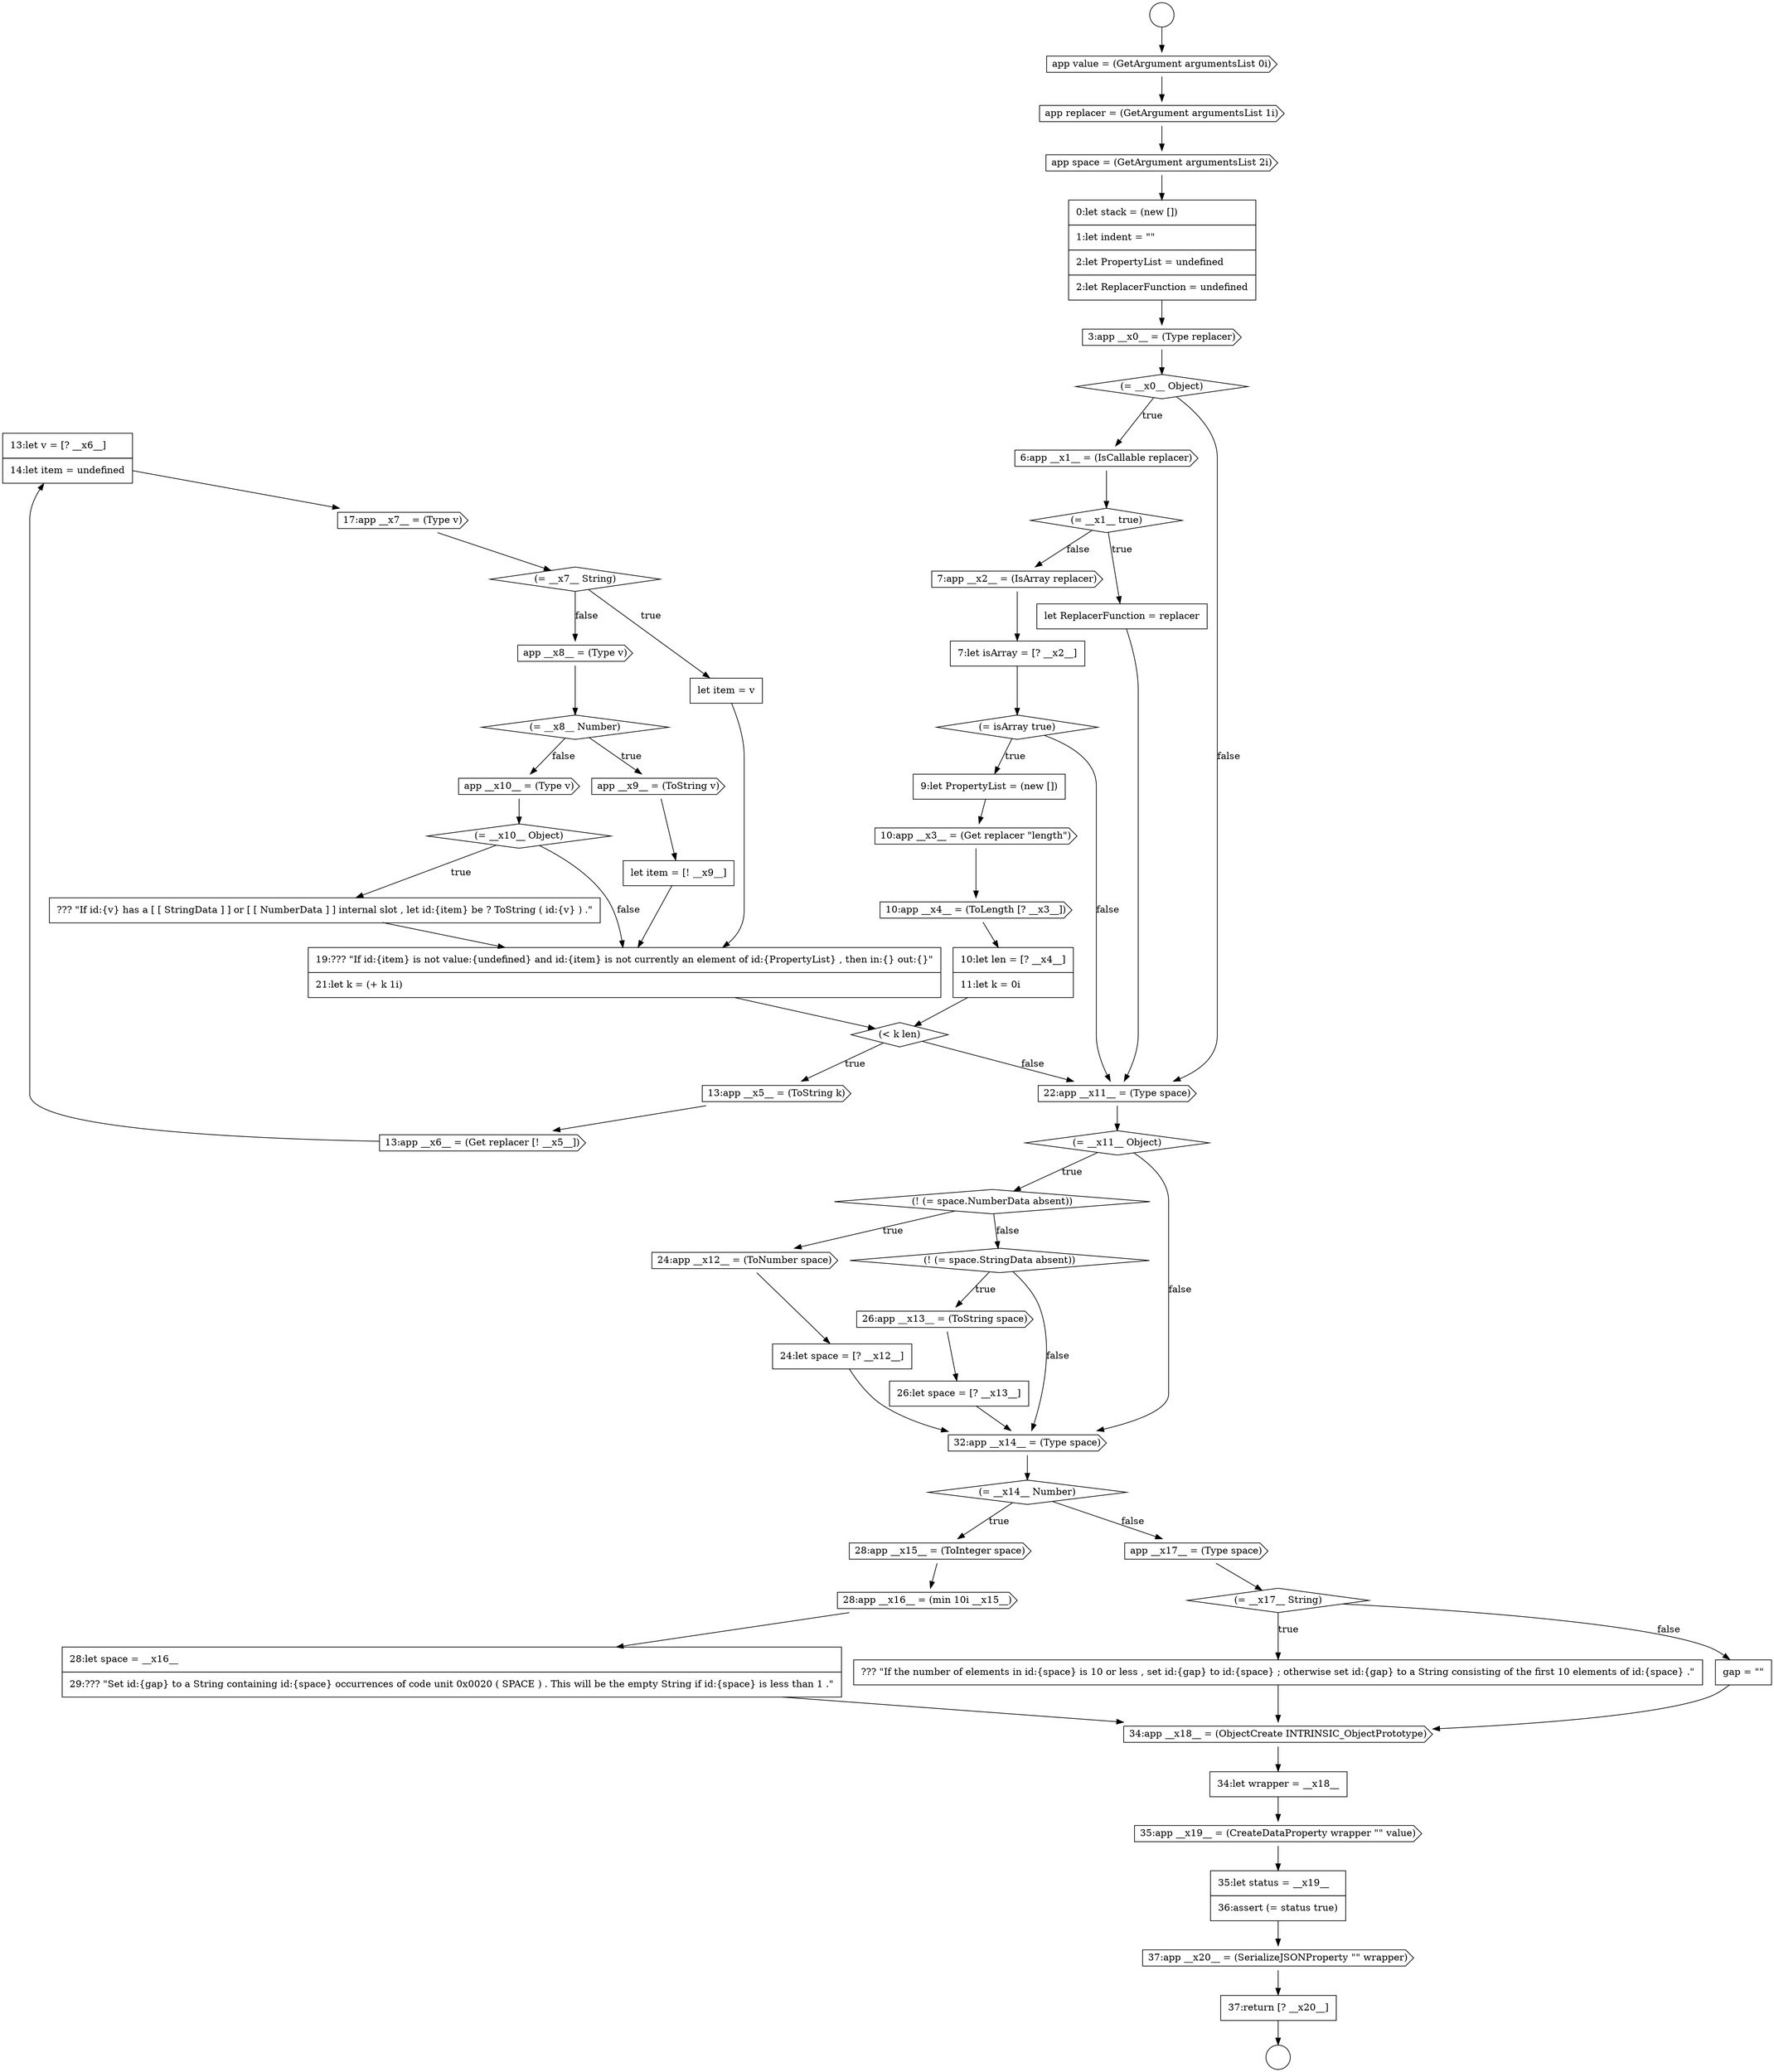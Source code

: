 digraph {
  node15303 [shape=none, margin=0, label=<<font color="black">
    <table border="0" cellborder="1" cellspacing="0" cellpadding="10">
      <tr><td align="left">13:let v = [? __x6__]</td></tr>
      <tr><td align="left">14:let item = undefined</td></tr>
    </table>
  </font>> color="black" fillcolor="white" style=filled]
  node15306 [shape=none, margin=0, label=<<font color="black">
    <table border="0" cellborder="1" cellspacing="0" cellpadding="10">
      <tr><td align="left">let item = v</td></tr>
    </table>
  </font>> color="black" fillcolor="white" style=filled]
  node15296 [shape=none, margin=0, label=<<font color="black">
    <table border="0" cellborder="1" cellspacing="0" cellpadding="10">
      <tr><td align="left">9:let PropertyList = (new [])</td></tr>
    </table>
  </font>> color="black" fillcolor="white" style=filled]
  node15312 [shape=diamond, label=<<font color="black">(= __x10__ Object)</font>> color="black" fillcolor="white" style=filled]
  node15334 [shape=cds, label=<<font color="black">35:app __x19__ = (CreateDataProperty wrapper &quot;&quot; value)</font>> color="black" fillcolor="white" style=filled]
  node15320 [shape=diamond, label=<<font color="black">(! (= space.StringData absent))</font>> color="black" fillcolor="white" style=filled]
  node15316 [shape=diamond, label=<<font color="black">(= __x11__ Object)</font>> color="black" fillcolor="white" style=filled]
  node15297 [shape=cds, label=<<font color="black">10:app __x3__ = (Get replacer &quot;length&quot;)</font>> color="black" fillcolor="white" style=filled]
  node15301 [shape=cds, label=<<font color="black">13:app __x5__ = (ToString k)</font>> color="black" fillcolor="white" style=filled]
  node15288 [shape=cds, label=<<font color="black">3:app __x0__ = (Type replacer)</font>> color="black" fillcolor="white" style=filled]
  node15300 [shape=diamond, label=<<font color="black">(&lt; k len)</font>> color="black" fillcolor="white" style=filled]
  node15337 [shape=none, margin=0, label=<<font color="black">
    <table border="0" cellborder="1" cellspacing="0" cellpadding="10">
      <tr><td align="left">37:return [? __x20__]</td></tr>
    </table>
  </font>> color="black" fillcolor="white" style=filled]
  node15292 [shape=none, margin=0, label=<<font color="black">
    <table border="0" cellborder="1" cellspacing="0" cellpadding="10">
      <tr><td align="left">let ReplacerFunction = replacer</td></tr>
    </table>
  </font>> color="black" fillcolor="white" style=filled]
  node15314 [shape=none, margin=0, label=<<font color="black">
    <table border="0" cellborder="1" cellspacing="0" cellpadding="10">
      <tr><td align="left">19:??? &quot;If id:{item} is not value:{undefined} and id:{item} is not currently an element of id:{PropertyList} , then in:{} out:{}&quot;</td></tr>
      <tr><td align="left">21:let k = (+ k 1i)</td></tr>
    </table>
  </font>> color="black" fillcolor="white" style=filled]
  node15293 [shape=cds, label=<<font color="black">7:app __x2__ = (IsArray replacer)</font>> color="black" fillcolor="white" style=filled]
  node15325 [shape=cds, label=<<font color="black">28:app __x15__ = (ToInteger space)</font>> color="black" fillcolor="white" style=filled]
  node15282 [shape=circle label=" " color="black" fillcolor="white" style=filled]
  node15299 [shape=none, margin=0, label=<<font color="black">
    <table border="0" cellborder="1" cellspacing="0" cellpadding="10">
      <tr><td align="left">10:let len = [? __x4__]</td></tr>
      <tr><td align="left">11:let k = 0i</td></tr>
    </table>
  </font>> color="black" fillcolor="white" style=filled]
  node15331 [shape=none, margin=0, label=<<font color="black">
    <table border="0" cellborder="1" cellspacing="0" cellpadding="10">
      <tr><td align="left">gap = &quot;&quot;</td></tr>
    </table>
  </font>> color="black" fillcolor="white" style=filled]
  node15335 [shape=none, margin=0, label=<<font color="black">
    <table border="0" cellborder="1" cellspacing="0" cellpadding="10">
      <tr><td align="left">35:let status = __x19__</td></tr>
      <tr><td align="left">36:assert (= status true)</td></tr>
    </table>
  </font>> color="black" fillcolor="white" style=filled]
  node15318 [shape=cds, label=<<font color="black">24:app __x12__ = (ToNumber space)</font>> color="black" fillcolor="white" style=filled]
  node15295 [shape=diamond, label=<<font color="black">(= isArray true)</font>> color="black" fillcolor="white" style=filled]
  node15286 [shape=cds, label=<<font color="black">app space = (GetArgument argumentsList 2i)</font>> color="black" fillcolor="white" style=filled]
  node15311 [shape=cds, label=<<font color="black">app __x10__ = (Type v)</font>> color="black" fillcolor="white" style=filled]
  node15328 [shape=cds, label=<<font color="black">app __x17__ = (Type space)</font>> color="black" fillcolor="white" style=filled]
  node15289 [shape=diamond, label=<<font color="black">(= __x0__ Object)</font>> color="black" fillcolor="white" style=filled]
  node15321 [shape=cds, label=<<font color="black">26:app __x13__ = (ToString space)</font>> color="black" fillcolor="white" style=filled]
  node15330 [shape=none, margin=0, label=<<font color="black">
    <table border="0" cellborder="1" cellspacing="0" cellpadding="10">
      <tr><td align="left">??? &quot;If the number of elements in id:{space} is 10 or less , set id:{gap} to id:{space} ; otherwise set id:{gap} to a String consisting of the first 10 elements of id:{space} .&quot;</td></tr>
    </table>
  </font>> color="black" fillcolor="white" style=filled]
  node15298 [shape=cds, label=<<font color="black">10:app __x4__ = (ToLength [? __x3__])</font>> color="black" fillcolor="white" style=filled]
  node15302 [shape=cds, label=<<font color="black">13:app __x6__ = (Get replacer [! __x5__])</font>> color="black" fillcolor="white" style=filled]
  node15313 [shape=none, margin=0, label=<<font color="black">
    <table border="0" cellborder="1" cellspacing="0" cellpadding="10">
      <tr><td align="left">??? &quot;If id:{v} has a [ [ StringData ] ] or [ [ NumberData ] ] internal slot , let id:{item} be ? ToString ( id:{v} ) .&quot;</td></tr>
    </table>
  </font>> color="black" fillcolor="white" style=filled]
  node15322 [shape=none, margin=0, label=<<font color="black">
    <table border="0" cellborder="1" cellspacing="0" cellpadding="10">
      <tr><td align="left">26:let space = [? __x13__]</td></tr>
    </table>
  </font>> color="black" fillcolor="white" style=filled]
  node15285 [shape=cds, label=<<font color="black">app replacer = (GetArgument argumentsList 1i)</font>> color="black" fillcolor="white" style=filled]
  node15317 [shape=diamond, label=<<font color="black">(! (= space.NumberData absent))</font>> color="black" fillcolor="white" style=filled]
  node15290 [shape=cds, label=<<font color="black">6:app __x1__ = (IsCallable replacer)</font>> color="black" fillcolor="white" style=filled]
  node15307 [shape=cds, label=<<font color="black">app __x8__ = (Type v)</font>> color="black" fillcolor="white" style=filled]
  node15284 [shape=cds, label=<<font color="black">app value = (GetArgument argumentsList 0i)</font>> color="black" fillcolor="white" style=filled]
  node15329 [shape=diamond, label=<<font color="black">(= __x17__ String)</font>> color="black" fillcolor="white" style=filled]
  node15326 [shape=cds, label=<<font color="black">28:app __x16__ = (min 10i __x15__)</font>> color="black" fillcolor="white" style=filled]
  node15291 [shape=diamond, label=<<font color="black">(= __x1__ true)</font>> color="black" fillcolor="white" style=filled]
  node15308 [shape=diamond, label=<<font color="black">(= __x8__ Number)</font>> color="black" fillcolor="white" style=filled]
  node15333 [shape=none, margin=0, label=<<font color="black">
    <table border="0" cellborder="1" cellspacing="0" cellpadding="10">
      <tr><td align="left">34:let wrapper = __x18__</td></tr>
    </table>
  </font>> color="black" fillcolor="white" style=filled]
  node15323 [shape=cds, label=<<font color="black">32:app __x14__ = (Type space)</font>> color="black" fillcolor="white" style=filled]
  node15304 [shape=cds, label=<<font color="black">17:app __x7__ = (Type v)</font>> color="black" fillcolor="white" style=filled]
  node15332 [shape=cds, label=<<font color="black">34:app __x18__ = (ObjectCreate INTRINSIC_ObjectPrototype)</font>> color="black" fillcolor="white" style=filled]
  node15319 [shape=none, margin=0, label=<<font color="black">
    <table border="0" cellborder="1" cellspacing="0" cellpadding="10">
      <tr><td align="left">24:let space = [? __x12__]</td></tr>
    </table>
  </font>> color="black" fillcolor="white" style=filled]
  node15283 [shape=circle label=" " color="black" fillcolor="white" style=filled]
  node15294 [shape=none, margin=0, label=<<font color="black">
    <table border="0" cellborder="1" cellspacing="0" cellpadding="10">
      <tr><td align="left">7:let isArray = [? __x2__]</td></tr>
    </table>
  </font>> color="black" fillcolor="white" style=filled]
  node15309 [shape=cds, label=<<font color="black">app __x9__ = (ToString v)</font>> color="black" fillcolor="white" style=filled]
  node15315 [shape=cds, label=<<font color="black">22:app __x11__ = (Type space)</font>> color="black" fillcolor="white" style=filled]
  node15336 [shape=cds, label=<<font color="black">37:app __x20__ = (SerializeJSONProperty &quot;&quot; wrapper)</font>> color="black" fillcolor="white" style=filled]
  node15324 [shape=diamond, label=<<font color="black">(= __x14__ Number)</font>> color="black" fillcolor="white" style=filled]
  node15287 [shape=none, margin=0, label=<<font color="black">
    <table border="0" cellborder="1" cellspacing="0" cellpadding="10">
      <tr><td align="left">0:let stack = (new [])</td></tr>
      <tr><td align="left">1:let indent = &quot;&quot;</td></tr>
      <tr><td align="left">2:let PropertyList = undefined</td></tr>
      <tr><td align="left">2:let ReplacerFunction = undefined</td></tr>
    </table>
  </font>> color="black" fillcolor="white" style=filled]
  node15310 [shape=none, margin=0, label=<<font color="black">
    <table border="0" cellborder="1" cellspacing="0" cellpadding="10">
      <tr><td align="left">let item = [! __x9__]</td></tr>
    </table>
  </font>> color="black" fillcolor="white" style=filled]
  node15305 [shape=diamond, label=<<font color="black">(= __x7__ String)</font>> color="black" fillcolor="white" style=filled]
  node15327 [shape=none, margin=0, label=<<font color="black">
    <table border="0" cellborder="1" cellspacing="0" cellpadding="10">
      <tr><td align="left">28:let space = __x16__</td></tr>
      <tr><td align="left">29:??? &quot;Set id:{gap} to a String containing id:{space} occurrences of code unit 0x0020 ( SPACE ) . This will be the empty String if id:{space} is less than 1 .&quot;</td></tr>
    </table>
  </font>> color="black" fillcolor="white" style=filled]
  node15289 -> node15290 [label=<<font color="black">true</font>> color="black"]
  node15289 -> node15315 [label=<<font color="black">false</font>> color="black"]
  node15294 -> node15295 [ color="black"]
  node15306 -> node15314 [ color="black"]
  node15319 -> node15323 [ color="black"]
  node15324 -> node15325 [label=<<font color="black">true</font>> color="black"]
  node15324 -> node15328 [label=<<font color="black">false</font>> color="black"]
  node15308 -> node15309 [label=<<font color="black">true</font>> color="black"]
  node15308 -> node15311 [label=<<font color="black">false</font>> color="black"]
  node15327 -> node15332 [ color="black"]
  node15313 -> node15314 [ color="black"]
  node15337 -> node15283 [ color="black"]
  node15315 -> node15316 [ color="black"]
  node15286 -> node15287 [ color="black"]
  node15314 -> node15300 [ color="black"]
  node15302 -> node15303 [ color="black"]
  node15292 -> node15315 [ color="black"]
  node15321 -> node15322 [ color="black"]
  node15288 -> node15289 [ color="black"]
  node15295 -> node15296 [label=<<font color="black">true</font>> color="black"]
  node15295 -> node15315 [label=<<font color="black">false</font>> color="black"]
  node15328 -> node15329 [ color="black"]
  node15309 -> node15310 [ color="black"]
  node15336 -> node15337 [ color="black"]
  node15333 -> node15334 [ color="black"]
  node15304 -> node15305 [ color="black"]
  node15311 -> node15312 [ color="black"]
  node15332 -> node15333 [ color="black"]
  node15322 -> node15323 [ color="black"]
  node15307 -> node15308 [ color="black"]
  node15312 -> node15313 [label=<<font color="black">true</font>> color="black"]
  node15312 -> node15314 [label=<<font color="black">false</font>> color="black"]
  node15318 -> node15319 [ color="black"]
  node15285 -> node15286 [ color="black"]
  node15323 -> node15324 [ color="black"]
  node15290 -> node15291 [ color="black"]
  node15284 -> node15285 [ color="black"]
  node15300 -> node15301 [label=<<font color="black">true</font>> color="black"]
  node15300 -> node15315 [label=<<font color="black">false</font>> color="black"]
  node15303 -> node15304 [ color="black"]
  node15335 -> node15336 [ color="black"]
  node15317 -> node15318 [label=<<font color="black">true</font>> color="black"]
  node15317 -> node15320 [label=<<font color="black">false</font>> color="black"]
  node15299 -> node15300 [ color="black"]
  node15305 -> node15306 [label=<<font color="black">true</font>> color="black"]
  node15305 -> node15307 [label=<<font color="black">false</font>> color="black"]
  node15325 -> node15326 [ color="black"]
  node15331 -> node15332 [ color="black"]
  node15282 -> node15284 [ color="black"]
  node15301 -> node15302 [ color="black"]
  node15326 -> node15327 [ color="black"]
  node15334 -> node15335 [ color="black"]
  node15298 -> node15299 [ color="black"]
  node15293 -> node15294 [ color="black"]
  node15287 -> node15288 [ color="black"]
  node15296 -> node15297 [ color="black"]
  node15330 -> node15332 [ color="black"]
  node15320 -> node15321 [label=<<font color="black">true</font>> color="black"]
  node15320 -> node15323 [label=<<font color="black">false</font>> color="black"]
  node15291 -> node15292 [label=<<font color="black">true</font>> color="black"]
  node15291 -> node15293 [label=<<font color="black">false</font>> color="black"]
  node15310 -> node15314 [ color="black"]
  node15329 -> node15330 [label=<<font color="black">true</font>> color="black"]
  node15329 -> node15331 [label=<<font color="black">false</font>> color="black"]
  node15297 -> node15298 [ color="black"]
  node15316 -> node15317 [label=<<font color="black">true</font>> color="black"]
  node15316 -> node15323 [label=<<font color="black">false</font>> color="black"]
}
